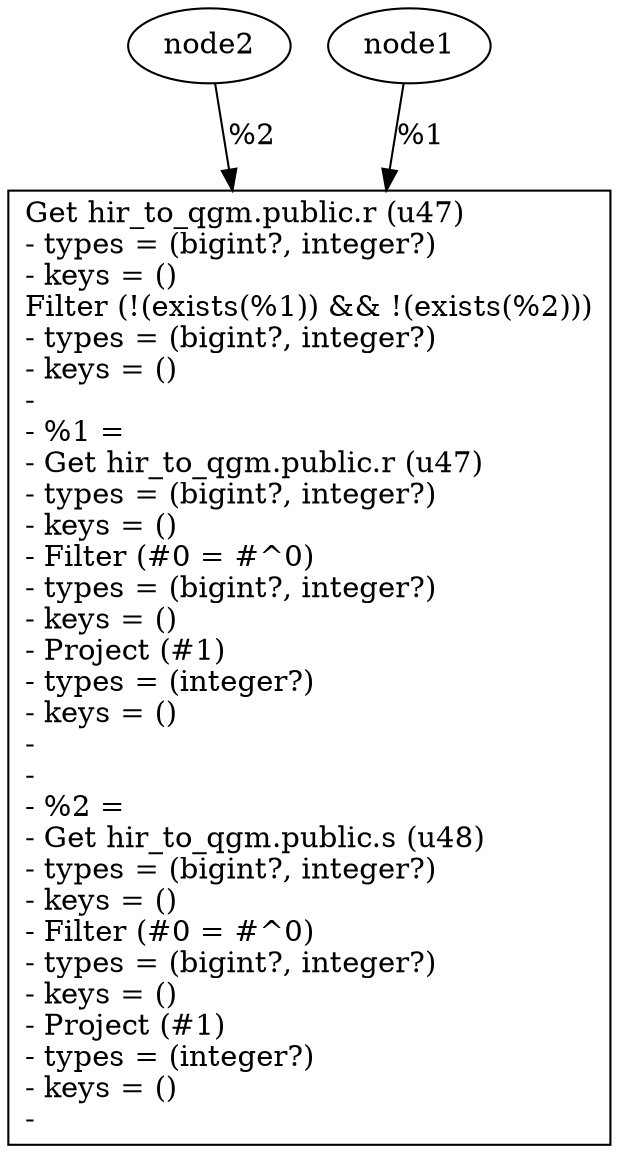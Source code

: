 digraph G {
    node0 [shape = record, label="Get hir_to_qgm.public.r (u47)\l- types = (bigint?, integer?)\l- keys = ()\lFilter (!(exists(%1)) && !(exists(%2)))\l- types = (bigint?, integer?)\l- keys = ()\l-\l- %1 =\l- Get hir_to_qgm.public.r (u47)\l- types = (bigint?, integer?)\l- keys = ()\l- Filter (#0 = #^0)\l- types = (bigint?, integer?)\l- keys = ()\l- Project (#1)\l- types = (integer?)\l- keys = ()\l-\l-\l- %2 =\l- Get hir_to_qgm.public.s (u48)\l- types = (bigint?, integer?)\l- keys = ()\l- Filter (#0 = #^0)\l- types = (bigint?, integer?)\l- keys = ()\l- Project (#1)\l- types = (integer?)\l- keys = ()\l-\l"]
    node2 -> node0 [label = "%2\l"]
    node1 -> node0 [label = "%1\l"]
}

